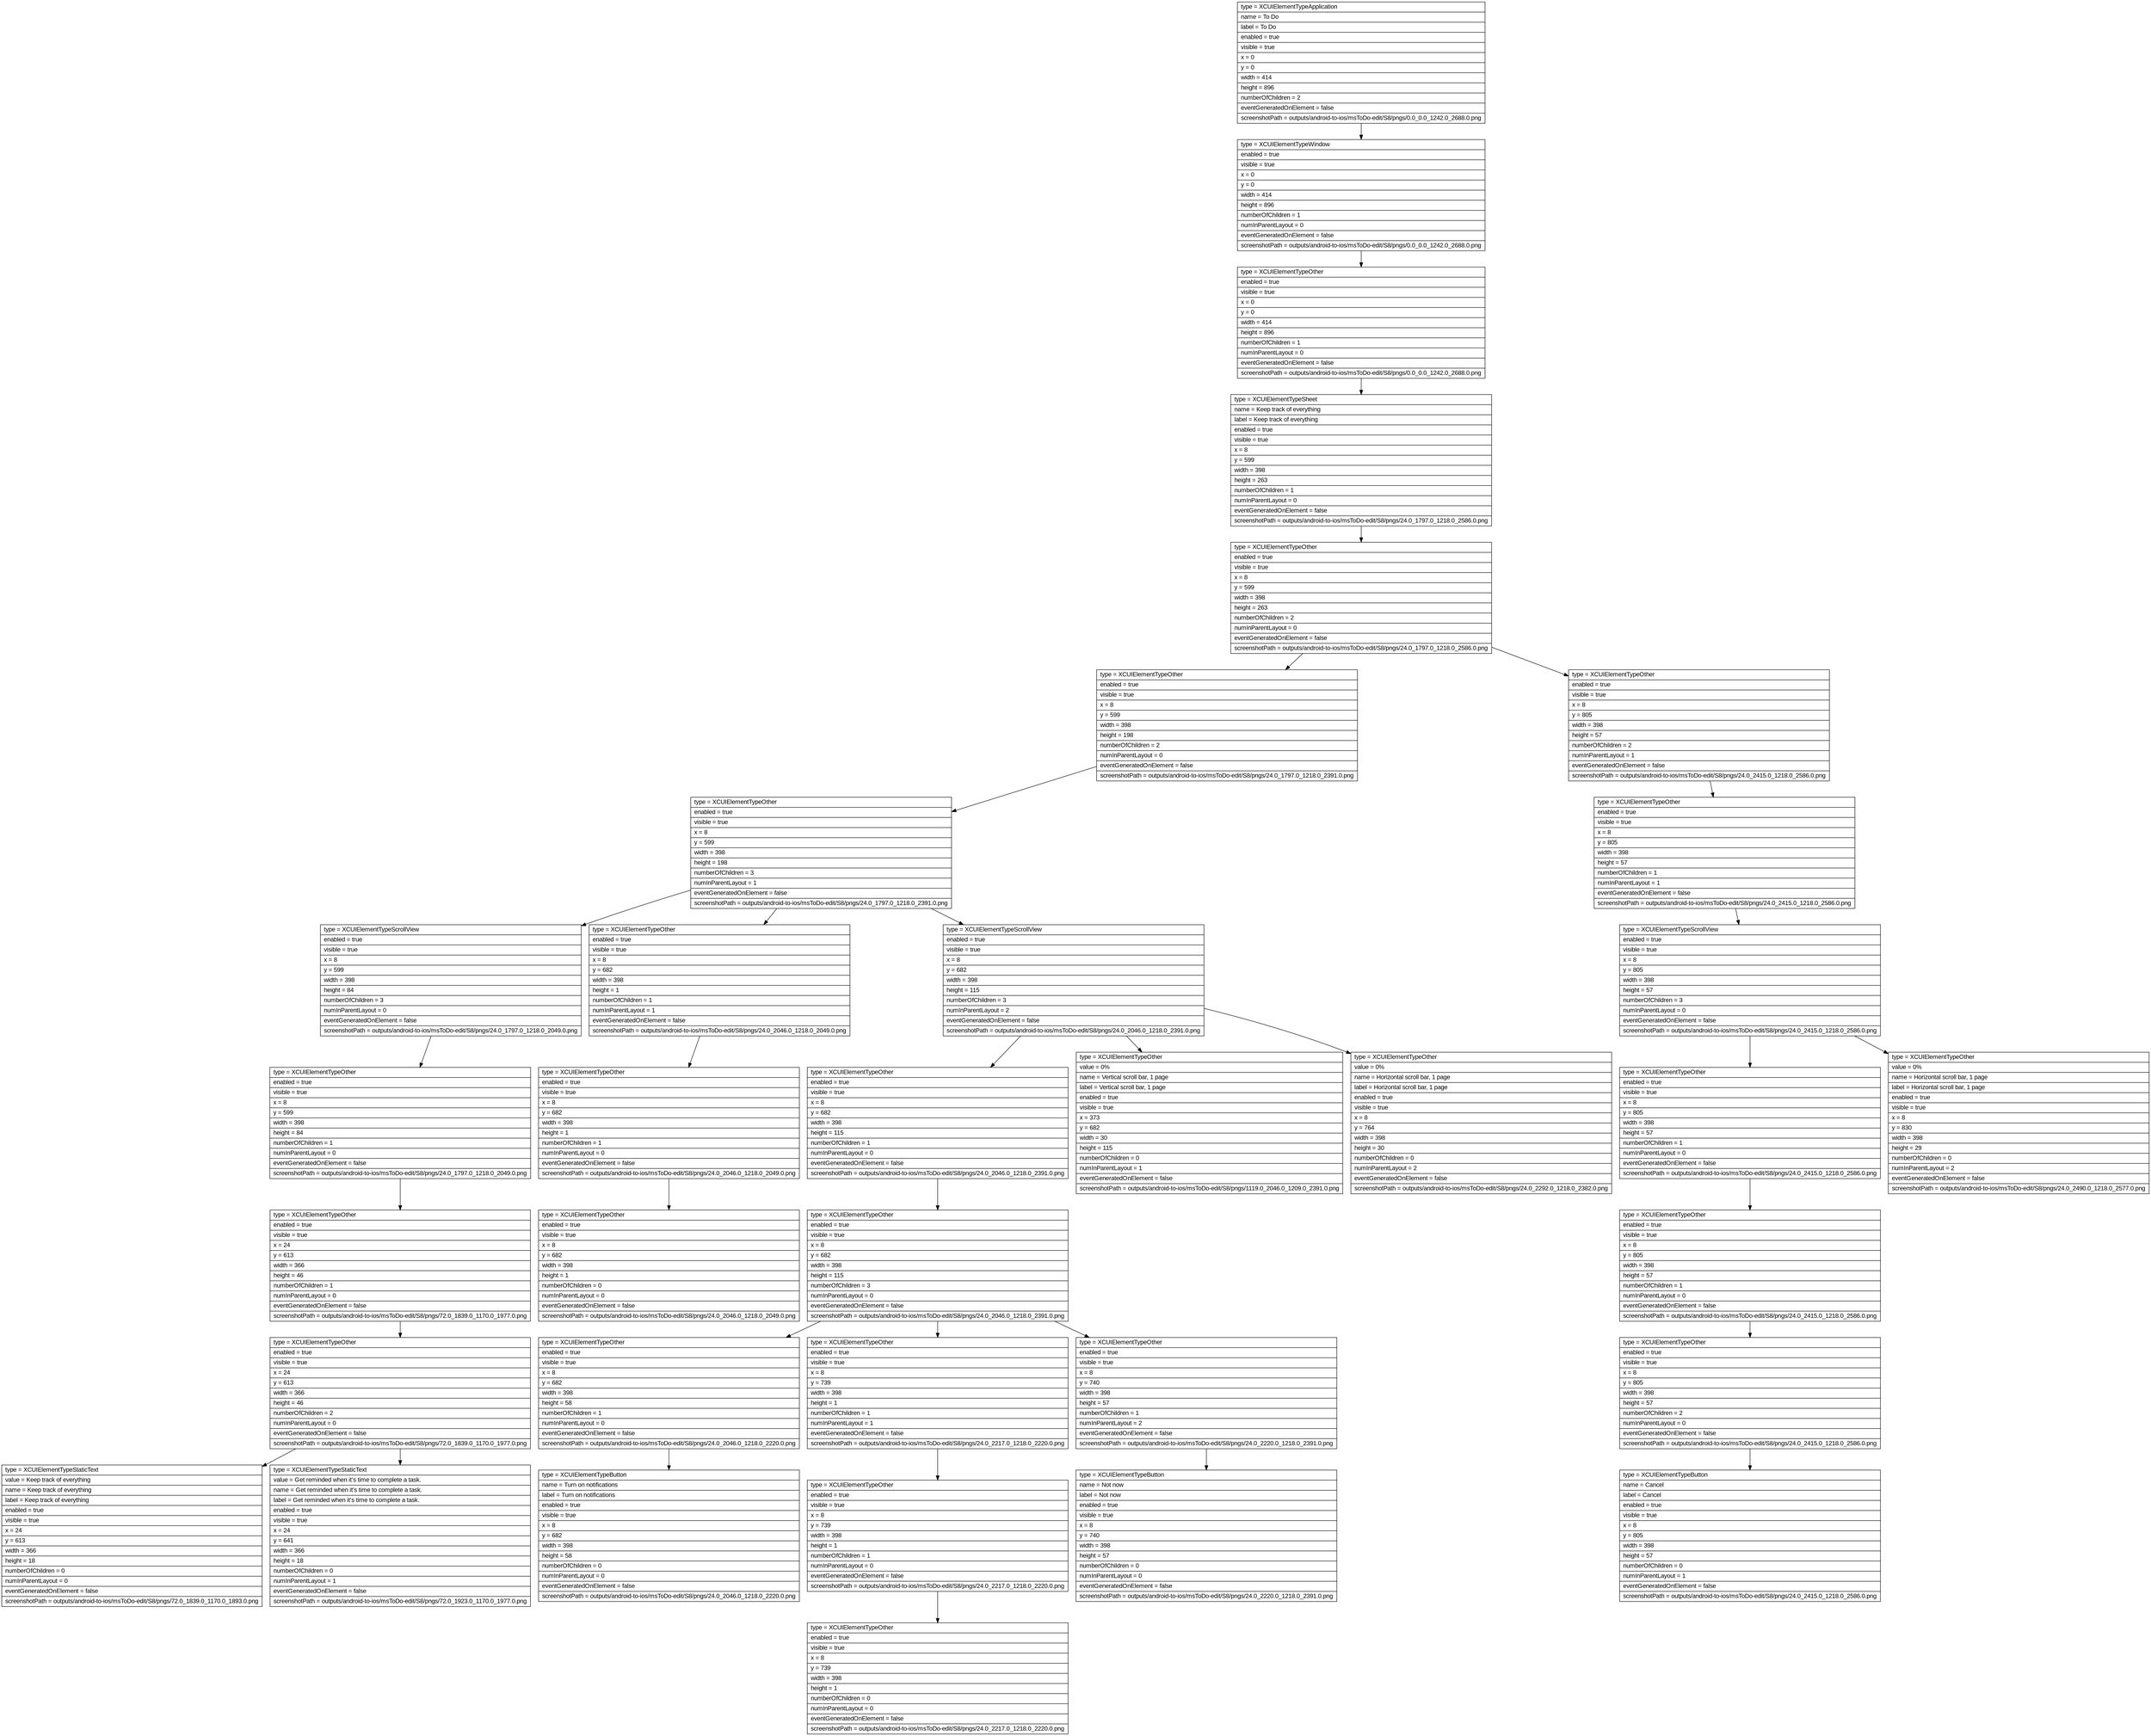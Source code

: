 digraph Layout {

	node [shape=record fontname=Arial];

	0	[label="{type = XCUIElementTypeApplication\l|name = To Do\l|label = To Do\l|enabled = true\l|visible = true\l|x = 0\l|y = 0\l|width = 414\l|height = 896\l|numberOfChildren = 2\l|eventGeneratedOnElement = false \l|screenshotPath = outputs/android-to-ios/msToDo-edit/S8/pngs/0.0_0.0_1242.0_2688.0.png\l}"]
	1	[label="{type = XCUIElementTypeWindow\l|enabled = true\l|visible = true\l|x = 0\l|y = 0\l|width = 414\l|height = 896\l|numberOfChildren = 1\l|numInParentLayout = 0\l|eventGeneratedOnElement = false \l|screenshotPath = outputs/android-to-ios/msToDo-edit/S8/pngs/0.0_0.0_1242.0_2688.0.png\l}"]
	2	[label="{type = XCUIElementTypeOther\l|enabled = true\l|visible = true\l|x = 0\l|y = 0\l|width = 414\l|height = 896\l|numberOfChildren = 1\l|numInParentLayout = 0\l|eventGeneratedOnElement = false \l|screenshotPath = outputs/android-to-ios/msToDo-edit/S8/pngs/0.0_0.0_1242.0_2688.0.png\l}"]
	3	[label="{type = XCUIElementTypeSheet\l|name = Keep track of everything\l|label = Keep track of everything\l|enabled = true\l|visible = true\l|x = 8\l|y = 599\l|width = 398\l|height = 263\l|numberOfChildren = 1\l|numInParentLayout = 0\l|eventGeneratedOnElement = false \l|screenshotPath = outputs/android-to-ios/msToDo-edit/S8/pngs/24.0_1797.0_1218.0_2586.0.png\l}"]
	4	[label="{type = XCUIElementTypeOther\l|enabled = true\l|visible = true\l|x = 8\l|y = 599\l|width = 398\l|height = 263\l|numberOfChildren = 2\l|numInParentLayout = 0\l|eventGeneratedOnElement = false \l|screenshotPath = outputs/android-to-ios/msToDo-edit/S8/pngs/24.0_1797.0_1218.0_2586.0.png\l}"]
	5	[label="{type = XCUIElementTypeOther\l|enabled = true\l|visible = true\l|x = 8\l|y = 599\l|width = 398\l|height = 198\l|numberOfChildren = 2\l|numInParentLayout = 0\l|eventGeneratedOnElement = false \l|screenshotPath = outputs/android-to-ios/msToDo-edit/S8/pngs/24.0_1797.0_1218.0_2391.0.png\l}"]
	6	[label="{type = XCUIElementTypeOther\l|enabled = true\l|visible = true\l|x = 8\l|y = 805\l|width = 398\l|height = 57\l|numberOfChildren = 2\l|numInParentLayout = 1\l|eventGeneratedOnElement = false \l|screenshotPath = outputs/android-to-ios/msToDo-edit/S8/pngs/24.0_2415.0_1218.0_2586.0.png\l}"]
	7	[label="{type = XCUIElementTypeOther\l|enabled = true\l|visible = true\l|x = 8\l|y = 599\l|width = 398\l|height = 198\l|numberOfChildren = 3\l|numInParentLayout = 1\l|eventGeneratedOnElement = false \l|screenshotPath = outputs/android-to-ios/msToDo-edit/S8/pngs/24.0_1797.0_1218.0_2391.0.png\l}"]
	8	[label="{type = XCUIElementTypeOther\l|enabled = true\l|visible = true\l|x = 8\l|y = 805\l|width = 398\l|height = 57\l|numberOfChildren = 1\l|numInParentLayout = 1\l|eventGeneratedOnElement = false \l|screenshotPath = outputs/android-to-ios/msToDo-edit/S8/pngs/24.0_2415.0_1218.0_2586.0.png\l}"]
	9	[label="{type = XCUIElementTypeScrollView\l|enabled = true\l|visible = true\l|x = 8\l|y = 599\l|width = 398\l|height = 84\l|numberOfChildren = 3\l|numInParentLayout = 0\l|eventGeneratedOnElement = false \l|screenshotPath = outputs/android-to-ios/msToDo-edit/S8/pngs/24.0_1797.0_1218.0_2049.0.png\l}"]
	10	[label="{type = XCUIElementTypeOther\l|enabled = true\l|visible = true\l|x = 8\l|y = 682\l|width = 398\l|height = 1\l|numberOfChildren = 1\l|numInParentLayout = 1\l|eventGeneratedOnElement = false \l|screenshotPath = outputs/android-to-ios/msToDo-edit/S8/pngs/24.0_2046.0_1218.0_2049.0.png\l}"]
	11	[label="{type = XCUIElementTypeScrollView\l|enabled = true\l|visible = true\l|x = 8\l|y = 682\l|width = 398\l|height = 115\l|numberOfChildren = 3\l|numInParentLayout = 2\l|eventGeneratedOnElement = false \l|screenshotPath = outputs/android-to-ios/msToDo-edit/S8/pngs/24.0_2046.0_1218.0_2391.0.png\l}"]
	12	[label="{type = XCUIElementTypeScrollView\l|enabled = true\l|visible = true\l|x = 8\l|y = 805\l|width = 398\l|height = 57\l|numberOfChildren = 3\l|numInParentLayout = 0\l|eventGeneratedOnElement = false \l|screenshotPath = outputs/android-to-ios/msToDo-edit/S8/pngs/24.0_2415.0_1218.0_2586.0.png\l}"]
	13	[label="{type = XCUIElementTypeOther\l|enabled = true\l|visible = true\l|x = 8\l|y = 599\l|width = 398\l|height = 84\l|numberOfChildren = 1\l|numInParentLayout = 0\l|eventGeneratedOnElement = false \l|screenshotPath = outputs/android-to-ios/msToDo-edit/S8/pngs/24.0_1797.0_1218.0_2049.0.png\l}"]
	14	[label="{type = XCUIElementTypeOther\l|enabled = true\l|visible = true\l|x = 8\l|y = 682\l|width = 398\l|height = 1\l|numberOfChildren = 1\l|numInParentLayout = 0\l|eventGeneratedOnElement = false \l|screenshotPath = outputs/android-to-ios/msToDo-edit/S8/pngs/24.0_2046.0_1218.0_2049.0.png\l}"]
	15	[label="{type = XCUIElementTypeOther\l|enabled = true\l|visible = true\l|x = 8\l|y = 682\l|width = 398\l|height = 115\l|numberOfChildren = 1\l|numInParentLayout = 0\l|eventGeneratedOnElement = false \l|screenshotPath = outputs/android-to-ios/msToDo-edit/S8/pngs/24.0_2046.0_1218.0_2391.0.png\l}"]
	16	[label="{type = XCUIElementTypeOther\l|value = 0%\l|name = Vertical scroll bar, 1 page\l|label = Vertical scroll bar, 1 page\l|enabled = true\l|visible = true\l|x = 373\l|y = 682\l|width = 30\l|height = 115\l|numberOfChildren = 0\l|numInParentLayout = 1\l|eventGeneratedOnElement = false \l|screenshotPath = outputs/android-to-ios/msToDo-edit/S8/pngs/1119.0_2046.0_1209.0_2391.0.png\l}"]
	17	[label="{type = XCUIElementTypeOther\l|value = 0%\l|name = Horizontal scroll bar, 1 page\l|label = Horizontal scroll bar, 1 page\l|enabled = true\l|visible = true\l|x = 8\l|y = 764\l|width = 398\l|height = 30\l|numberOfChildren = 0\l|numInParentLayout = 2\l|eventGeneratedOnElement = false \l|screenshotPath = outputs/android-to-ios/msToDo-edit/S8/pngs/24.0_2292.0_1218.0_2382.0.png\l}"]
	18	[label="{type = XCUIElementTypeOther\l|enabled = true\l|visible = true\l|x = 8\l|y = 805\l|width = 398\l|height = 57\l|numberOfChildren = 1\l|numInParentLayout = 0\l|eventGeneratedOnElement = false \l|screenshotPath = outputs/android-to-ios/msToDo-edit/S8/pngs/24.0_2415.0_1218.0_2586.0.png\l}"]
	19	[label="{type = XCUIElementTypeOther\l|value = 0%\l|name = Horizontal scroll bar, 1 page\l|label = Horizontal scroll bar, 1 page\l|enabled = true\l|visible = true\l|x = 8\l|y = 830\l|width = 398\l|height = 29\l|numberOfChildren = 0\l|numInParentLayout = 2\l|eventGeneratedOnElement = false \l|screenshotPath = outputs/android-to-ios/msToDo-edit/S8/pngs/24.0_2490.0_1218.0_2577.0.png\l}"]
	20	[label="{type = XCUIElementTypeOther\l|enabled = true\l|visible = true\l|x = 24\l|y = 613\l|width = 366\l|height = 46\l|numberOfChildren = 1\l|numInParentLayout = 0\l|eventGeneratedOnElement = false \l|screenshotPath = outputs/android-to-ios/msToDo-edit/S8/pngs/72.0_1839.0_1170.0_1977.0.png\l}"]
	21	[label="{type = XCUIElementTypeOther\l|enabled = true\l|visible = true\l|x = 8\l|y = 682\l|width = 398\l|height = 1\l|numberOfChildren = 0\l|numInParentLayout = 0\l|eventGeneratedOnElement = false \l|screenshotPath = outputs/android-to-ios/msToDo-edit/S8/pngs/24.0_2046.0_1218.0_2049.0.png\l}"]
	22	[label="{type = XCUIElementTypeOther\l|enabled = true\l|visible = true\l|x = 8\l|y = 682\l|width = 398\l|height = 115\l|numberOfChildren = 3\l|numInParentLayout = 0\l|eventGeneratedOnElement = false \l|screenshotPath = outputs/android-to-ios/msToDo-edit/S8/pngs/24.0_2046.0_1218.0_2391.0.png\l}"]
	23	[label="{type = XCUIElementTypeOther\l|enabled = true\l|visible = true\l|x = 8\l|y = 805\l|width = 398\l|height = 57\l|numberOfChildren = 1\l|numInParentLayout = 0\l|eventGeneratedOnElement = false \l|screenshotPath = outputs/android-to-ios/msToDo-edit/S8/pngs/24.0_2415.0_1218.0_2586.0.png\l}"]
	24	[label="{type = XCUIElementTypeOther\l|enabled = true\l|visible = true\l|x = 24\l|y = 613\l|width = 366\l|height = 46\l|numberOfChildren = 2\l|numInParentLayout = 0\l|eventGeneratedOnElement = false \l|screenshotPath = outputs/android-to-ios/msToDo-edit/S8/pngs/72.0_1839.0_1170.0_1977.0.png\l}"]
	25	[label="{type = XCUIElementTypeOther\l|enabled = true\l|visible = true\l|x = 8\l|y = 682\l|width = 398\l|height = 58\l|numberOfChildren = 1\l|numInParentLayout = 0\l|eventGeneratedOnElement = false \l|screenshotPath = outputs/android-to-ios/msToDo-edit/S8/pngs/24.0_2046.0_1218.0_2220.0.png\l}"]
	26	[label="{type = XCUIElementTypeOther\l|enabled = true\l|visible = true\l|x = 8\l|y = 739\l|width = 398\l|height = 1\l|numberOfChildren = 1\l|numInParentLayout = 1\l|eventGeneratedOnElement = false \l|screenshotPath = outputs/android-to-ios/msToDo-edit/S8/pngs/24.0_2217.0_1218.0_2220.0.png\l}"]
	27	[label="{type = XCUIElementTypeOther\l|enabled = true\l|visible = true\l|x = 8\l|y = 740\l|width = 398\l|height = 57\l|numberOfChildren = 1\l|numInParentLayout = 2\l|eventGeneratedOnElement = false \l|screenshotPath = outputs/android-to-ios/msToDo-edit/S8/pngs/24.0_2220.0_1218.0_2391.0.png\l}"]
	28	[label="{type = XCUIElementTypeOther\l|enabled = true\l|visible = true\l|x = 8\l|y = 805\l|width = 398\l|height = 57\l|numberOfChildren = 2\l|numInParentLayout = 0\l|eventGeneratedOnElement = false \l|screenshotPath = outputs/android-to-ios/msToDo-edit/S8/pngs/24.0_2415.0_1218.0_2586.0.png\l}"]
	29	[label="{type = XCUIElementTypeStaticText\l|value = Keep track of everything\l|name = Keep track of everything\l|label = Keep track of everything\l|enabled = true\l|visible = true\l|x = 24\l|y = 613\l|width = 366\l|height = 18\l|numberOfChildren = 0\l|numInParentLayout = 0\l|eventGeneratedOnElement = false \l|screenshotPath = outputs/android-to-ios/msToDo-edit/S8/pngs/72.0_1839.0_1170.0_1893.0.png\l}"]
	30	[label="{type = XCUIElementTypeStaticText\l|value = Get reminded when it's time to complete a task.\l|name = Get reminded when it's time to complete a task.\l|label = Get reminded when it's time to complete a task.\l|enabled = true\l|visible = true\l|x = 24\l|y = 641\l|width = 366\l|height = 18\l|numberOfChildren = 0\l|numInParentLayout = 1\l|eventGeneratedOnElement = false \l|screenshotPath = outputs/android-to-ios/msToDo-edit/S8/pngs/72.0_1923.0_1170.0_1977.0.png\l}"]
	31	[label="{type = XCUIElementTypeButton\l|name = Turn on notifications\l|label = Turn on notifications\l|enabled = true\l|visible = true\l|x = 8\l|y = 682\l|width = 398\l|height = 58\l|numberOfChildren = 0\l|numInParentLayout = 0\l|eventGeneratedOnElement = false \l|screenshotPath = outputs/android-to-ios/msToDo-edit/S8/pngs/24.0_2046.0_1218.0_2220.0.png\l}"]
	32	[label="{type = XCUIElementTypeOther\l|enabled = true\l|visible = true\l|x = 8\l|y = 739\l|width = 398\l|height = 1\l|numberOfChildren = 1\l|numInParentLayout = 0\l|eventGeneratedOnElement = false \l|screenshotPath = outputs/android-to-ios/msToDo-edit/S8/pngs/24.0_2217.0_1218.0_2220.0.png\l}"]
	33	[label="{type = XCUIElementTypeButton\l|name = Not now\l|label = Not now\l|enabled = true\l|visible = true\l|x = 8\l|y = 740\l|width = 398\l|height = 57\l|numberOfChildren = 0\l|numInParentLayout = 0\l|eventGeneratedOnElement = false \l|screenshotPath = outputs/android-to-ios/msToDo-edit/S8/pngs/24.0_2220.0_1218.0_2391.0.png\l}"]
	34	[label="{type = XCUIElementTypeButton\l|name = Cancel\l|label = Cancel\l|enabled = true\l|visible = true\l|x = 8\l|y = 805\l|width = 398\l|height = 57\l|numberOfChildren = 0\l|numInParentLayout = 1\l|eventGeneratedOnElement = false \l|screenshotPath = outputs/android-to-ios/msToDo-edit/S8/pngs/24.0_2415.0_1218.0_2586.0.png\l}"]
	35	[label="{type = XCUIElementTypeOther\l|enabled = true\l|visible = true\l|x = 8\l|y = 739\l|width = 398\l|height = 1\l|numberOfChildren = 0\l|numInParentLayout = 0\l|eventGeneratedOnElement = false \l|screenshotPath = outputs/android-to-ios/msToDo-edit/S8/pngs/24.0_2217.0_1218.0_2220.0.png\l}"]


	0 -> 1
	1 -> 2
	2 -> 3
	3 -> 4
	4 -> 5
	4 -> 6
	5 -> 7
	6 -> 8
	7 -> 9
	7 -> 10
	7 -> 11
	8 -> 12
	9 -> 13
	10 -> 14
	11 -> 15
	11 -> 16
	11 -> 17
	12 -> 18
	12 -> 19
	13 -> 20
	14 -> 21
	15 -> 22
	18 -> 23
	20 -> 24
	22 -> 25
	22 -> 26
	22 -> 27
	23 -> 28
	24 -> 29
	24 -> 30
	25 -> 31
	26 -> 32
	27 -> 33
	28 -> 34
	32 -> 35


}